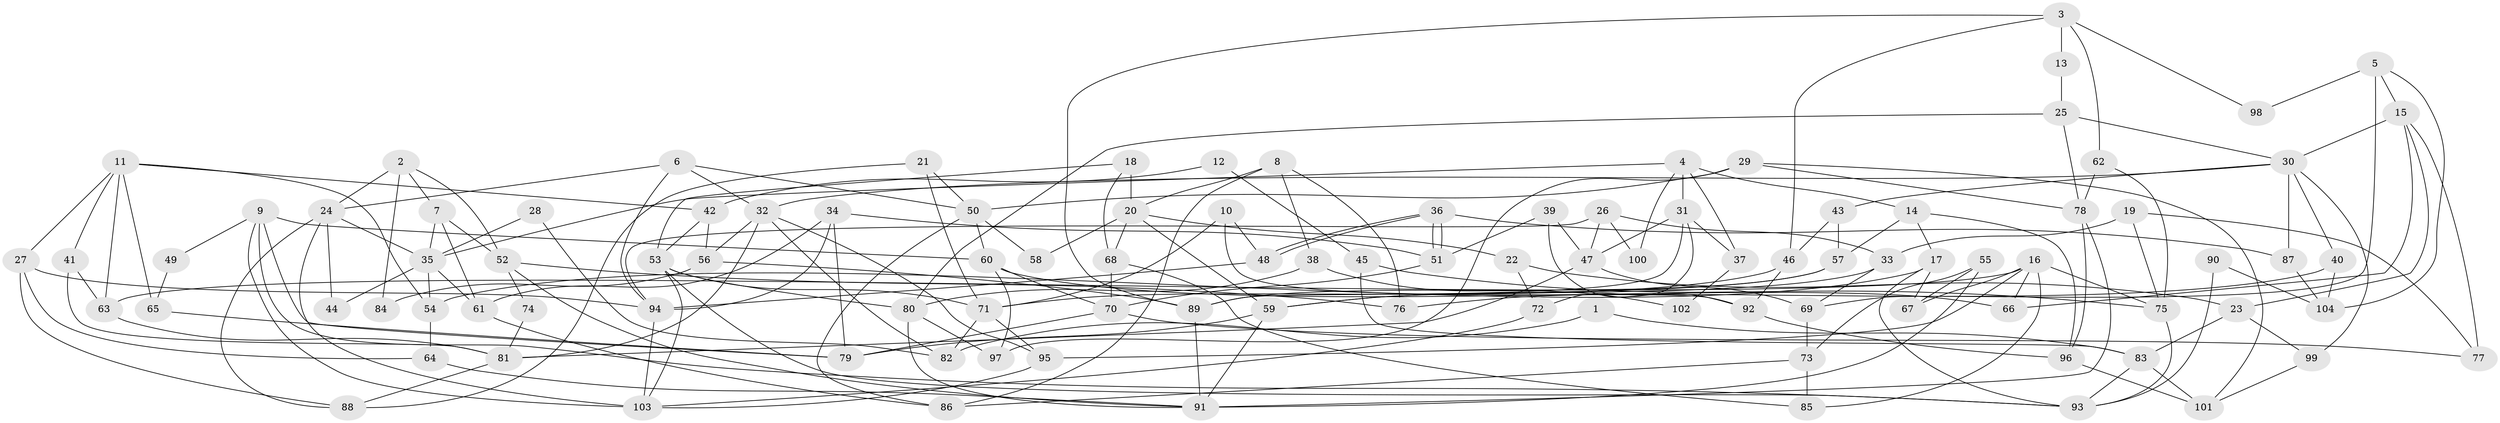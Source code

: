 // Generated by graph-tools (version 1.1) at 2025/11/02/27/25 16:11:23]
// undirected, 104 vertices, 208 edges
graph export_dot {
graph [start="1"]
  node [color=gray90,style=filled];
  1;
  2;
  3;
  4;
  5;
  6;
  7;
  8;
  9;
  10;
  11;
  12;
  13;
  14;
  15;
  16;
  17;
  18;
  19;
  20;
  21;
  22;
  23;
  24;
  25;
  26;
  27;
  28;
  29;
  30;
  31;
  32;
  33;
  34;
  35;
  36;
  37;
  38;
  39;
  40;
  41;
  42;
  43;
  44;
  45;
  46;
  47;
  48;
  49;
  50;
  51;
  52;
  53;
  54;
  55;
  56;
  57;
  58;
  59;
  60;
  61;
  62;
  63;
  64;
  65;
  66;
  67;
  68;
  69;
  70;
  71;
  72;
  73;
  74;
  75;
  76;
  77;
  78;
  79;
  80;
  81;
  82;
  83;
  84;
  85;
  86;
  87;
  88;
  89;
  90;
  91;
  92;
  93;
  94;
  95;
  96;
  97;
  98;
  99;
  100;
  101;
  102;
  103;
  104;
  1 -- 83;
  1 -- 82;
  2 -- 7;
  2 -- 24;
  2 -- 52;
  2 -- 84;
  3 -- 89;
  3 -- 46;
  3 -- 13;
  3 -- 62;
  3 -- 98;
  4 -- 35;
  4 -- 14;
  4 -- 31;
  4 -- 37;
  4 -- 100;
  5 -- 15;
  5 -- 69;
  5 -- 98;
  5 -- 104;
  6 -- 50;
  6 -- 32;
  6 -- 24;
  6 -- 94;
  7 -- 52;
  7 -- 61;
  7 -- 35;
  8 -- 86;
  8 -- 20;
  8 -- 38;
  8 -- 76;
  9 -- 60;
  9 -- 93;
  9 -- 49;
  9 -- 79;
  9 -- 103;
  10 -- 48;
  10 -- 71;
  10 -- 92;
  11 -- 54;
  11 -- 27;
  11 -- 41;
  11 -- 42;
  11 -- 63;
  11 -- 65;
  12 -- 42;
  12 -- 45;
  13 -- 25;
  14 -- 57;
  14 -- 17;
  14 -- 96;
  15 -- 23;
  15 -- 30;
  15 -- 66;
  15 -- 77;
  16 -- 95;
  16 -- 63;
  16 -- 66;
  16 -- 67;
  16 -- 75;
  16 -- 85;
  17 -- 67;
  17 -- 54;
  17 -- 93;
  18 -- 68;
  18 -- 53;
  18 -- 20;
  19 -- 75;
  19 -- 33;
  19 -- 77;
  20 -- 22;
  20 -- 58;
  20 -- 59;
  20 -- 68;
  21 -- 71;
  21 -- 88;
  21 -- 50;
  22 -- 23;
  22 -- 72;
  23 -- 83;
  23 -- 99;
  24 -- 103;
  24 -- 35;
  24 -- 44;
  24 -- 88;
  25 -- 78;
  25 -- 80;
  25 -- 30;
  26 -- 33;
  26 -- 47;
  26 -- 94;
  26 -- 100;
  27 -- 88;
  27 -- 94;
  27 -- 64;
  28 -- 82;
  28 -- 35;
  29 -- 50;
  29 -- 78;
  29 -- 97;
  29 -- 101;
  30 -- 87;
  30 -- 32;
  30 -- 40;
  30 -- 43;
  30 -- 99;
  31 -- 47;
  31 -- 37;
  31 -- 72;
  31 -- 89;
  32 -- 56;
  32 -- 81;
  32 -- 82;
  32 -- 95;
  33 -- 69;
  33 -- 59;
  34 -- 79;
  34 -- 94;
  34 -- 51;
  34 -- 61;
  35 -- 44;
  35 -- 54;
  35 -- 61;
  36 -- 51;
  36 -- 51;
  36 -- 48;
  36 -- 48;
  36 -- 87;
  37 -- 102;
  38 -- 80;
  38 -- 102;
  39 -- 92;
  39 -- 51;
  39 -- 47;
  40 -- 76;
  40 -- 104;
  41 -- 63;
  41 -- 81;
  42 -- 53;
  42 -- 56;
  43 -- 57;
  43 -- 46;
  45 -- 83;
  45 -- 75;
  46 -- 71;
  46 -- 92;
  47 -- 81;
  47 -- 69;
  48 -- 94;
  49 -- 65;
  50 -- 60;
  50 -- 58;
  50 -- 86;
  51 -- 70;
  52 -- 91;
  52 -- 74;
  52 -- 76;
  53 -- 80;
  53 -- 103;
  53 -- 71;
  53 -- 93;
  54 -- 64;
  55 -- 73;
  55 -- 91;
  55 -- 67;
  56 -- 89;
  56 -- 84;
  57 -- 59;
  57 -- 89;
  59 -- 79;
  59 -- 91;
  60 -- 66;
  60 -- 70;
  60 -- 97;
  61 -- 86;
  62 -- 75;
  62 -- 78;
  63 -- 81;
  64 -- 91;
  65 -- 79;
  68 -- 70;
  68 -- 85;
  69 -- 73;
  70 -- 77;
  70 -- 79;
  71 -- 95;
  71 -- 82;
  72 -- 103;
  73 -- 85;
  73 -- 86;
  74 -- 81;
  75 -- 93;
  78 -- 96;
  78 -- 91;
  80 -- 91;
  80 -- 97;
  81 -- 88;
  83 -- 101;
  83 -- 93;
  87 -- 104;
  89 -- 91;
  90 -- 104;
  90 -- 93;
  92 -- 96;
  94 -- 103;
  95 -- 103;
  96 -- 101;
  99 -- 101;
}
